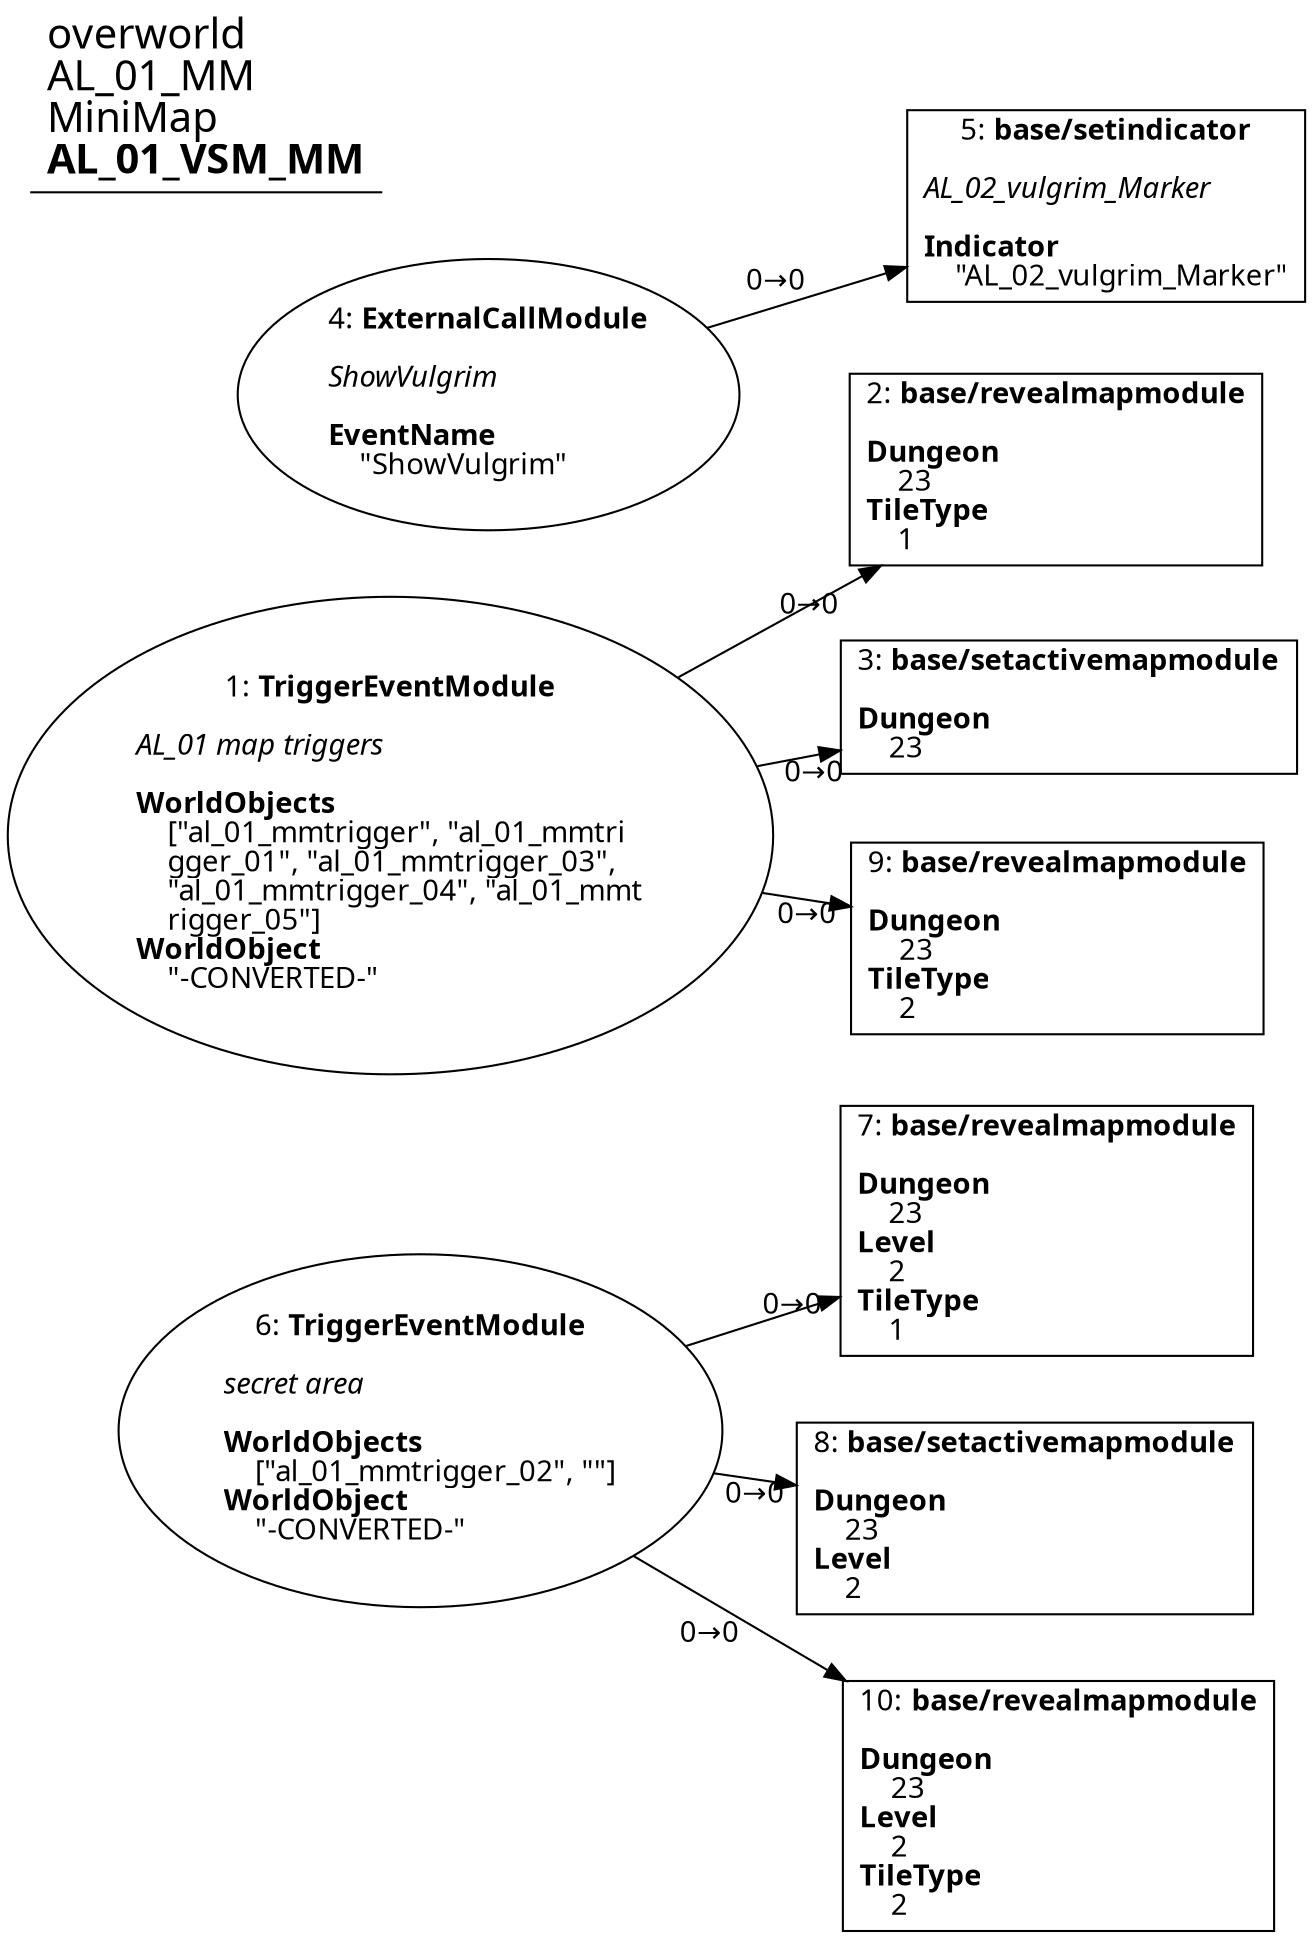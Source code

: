 digraph {
    layout = fdp;
    overlap = prism;
    sep = "+16";
    splines = spline;

    node [ shape = box ];

    graph [ fontname = "Segoe UI" ];
    node [ fontname = "Segoe UI" ];
    edge [ fontname = "Segoe UI" ];

    1 [ label = <1: <b>TriggerEventModule</b><br/><br/><i>AL_01 map triggers<br align="left"/></i><br align="left"/><b>WorldObjects</b><br align="left"/>    [&quot;al_01_mmtrigger&quot;, &quot;al_01_mmtri<br align="left"/>    gger_01&quot;, &quot;al_01_mmtrigger_03&quot;, <br align="left"/>    &quot;al_01_mmtrigger_04&quot;, &quot;al_01_mmt<br align="left"/>    rigger_05&quot;]<br align="left"/><b>WorldObject</b><br align="left"/>    &quot;-CONVERTED-&quot;<br align="left"/>> ];
    1 [ shape = oval ]
    1 [ pos = "0.31,-0.2!" ];
    1 -> 2 [ label = "0→0" ];
    1 -> 3 [ label = "0→0" ];
    1 -> 9 [ label = "0→0" ];

    2 [ label = <2: <b>base/revealmapmodule</b><br/><br/><b>Dungeon</b><br align="left"/>    23<br align="left"/><b>TileType</b><br align="left"/>    1<br align="left"/>> ];
    2 [ pos = "0.597,-0.165!" ];

    3 [ label = <3: <b>base/setactivemapmodule</b><br/><br/><b>Dungeon</b><br align="left"/>    23<br align="left"/>> ];
    3 [ pos = "0.592,-0.23700002!" ];

    4 [ label = <4: <b>ExternalCallModule</b><br/><br/><i>ShowVulgrim<br align="left"/></i><br align="left"/><b>EventName</b><br align="left"/>    &quot;ShowVulgrim&quot;<br align="left"/>> ];
    4 [ shape = oval ]
    4 [ pos = "0.31,-0.025!" ];
    4 -> 5 [ label = "0→0" ];

    5 [ label = <5: <b>base/setindicator</b><br/><br/><i>AL_02_vulgrim_Marker<br align="left"/></i><br align="left"/><b>Indicator</b><br align="left"/>    &quot;AL_02_vulgrim_Marker&quot;<br align="left"/>> ];
    5 [ pos = "0.623,-0.025!" ];

    6 [ label = <6: <b>TriggerEventModule</b><br/><br/><i>secret area<br align="left"/></i><br align="left"/><b>WorldObjects</b><br align="left"/>    [&quot;al_01_mmtrigger_02&quot;, &quot;&quot;]<br align="left"/><b>WorldObject</b><br align="left"/>    &quot;-CONVERTED-&quot;<br align="left"/>> ];
    6 [ shape = oval ]
    6 [ pos = "0.32500002,-0.49600002!" ];
    6 -> 7 [ label = "0→0" ];
    6 -> 8 [ label = "0→0" ];
    6 -> 10 [ label = "0→0" ];

    7 [ label = <7: <b>base/revealmapmodule</b><br/><br/><b>Dungeon</b><br align="left"/>    23<br align="left"/><b>Level</b><br align="left"/>    2<br align="left"/><b>TileType</b><br align="left"/>    1<br align="left"/>> ];
    7 [ pos = "0.611,-0.45100003!" ];

    8 [ label = <8: <b>base/setactivemapmodule</b><br/><br/><b>Dungeon</b><br align="left"/>    23<br align="left"/><b>Level</b><br align="left"/>    2<br align="left"/>> ];
    8 [ pos = "0.61,-0.52400005!" ];

    9 [ label = <9: <b>base/revealmapmodule</b><br/><br/><b>Dungeon</b><br align="left"/>    23<br align="left"/><b>TileType</b><br align="left"/>    2<br align="left"/>> ];
    9 [ pos = "0.59400004,-0.307!" ];

    10 [ label = <10: <b>base/revealmapmodule</b><br/><br/><b>Dungeon</b><br align="left"/>    23<br align="left"/><b>Level</b><br align="left"/>    2<br align="left"/><b>TileType</b><br align="left"/>    2<br align="left"/>> ];
    10 [ pos = "0.62,-0.596!" ];

    title [ pos = "0.30900002,-0.024!" ];
    title [ shape = underline ];
    title [ label = <<font point-size="20">overworld<br align="left"/>AL_01_MM<br align="left"/>MiniMap<br align="left"/><b>AL_01_VSM_MM</b><br align="left"/></font>> ];
}
